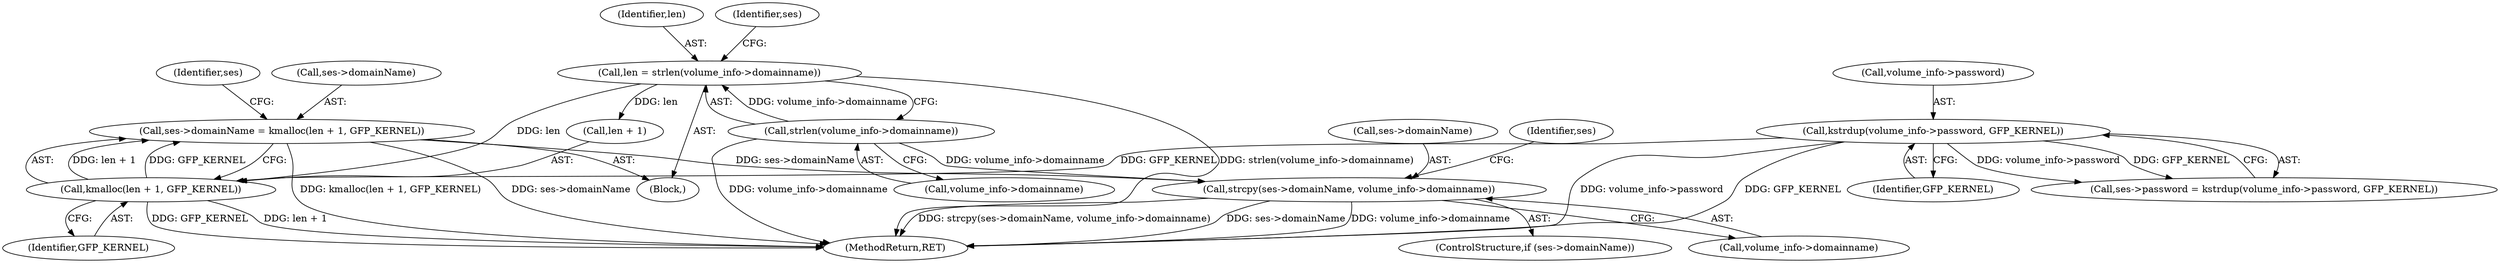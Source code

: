 digraph "0_linux_4ff67b720c02c36e54d55b88c2931879b7db1cd2_0@API" {
"1000315" [label="(Call,strcpy(ses->domainName, volume_info->domainname))"];
"1000302" [label="(Call,ses->domainName = kmalloc(len + 1, GFP_KERNEL))"];
"1000306" [label="(Call,kmalloc(len + 1, GFP_KERNEL))"];
"1000296" [label="(Call,len = strlen(volume_info->domainname))"];
"1000298" [label="(Call,strlen(volume_info->domainname))"];
"1000279" [label="(Call,kstrdup(volume_info->password, GFP_KERNEL))"];
"1000283" [label="(Identifier,GFP_KERNEL)"];
"1000294" [label="(Block,)"];
"1000299" [label="(Call,volume_info->domainname)"];
"1000275" [label="(Call,ses->password = kstrdup(volume_info->password, GFP_KERNEL))"];
"1000280" [label="(Call,volume_info->password)"];
"1000279" [label="(Call,kstrdup(volume_info->password, GFP_KERNEL))"];
"1000313" [label="(Identifier,ses)"];
"1000324" [label="(Identifier,ses)"];
"1000296" [label="(Call,len = strlen(volume_info->domainname))"];
"1000315" [label="(Call,strcpy(ses->domainName, volume_info->domainname))"];
"1000311" [label="(ControlStructure,if (ses->domainName))"];
"1000392" [label="(MethodReturn,RET)"];
"1000302" [label="(Call,ses->domainName = kmalloc(len + 1, GFP_KERNEL))"];
"1000306" [label="(Call,kmalloc(len + 1, GFP_KERNEL))"];
"1000319" [label="(Call,volume_info->domainname)"];
"1000298" [label="(Call,strlen(volume_info->domainname))"];
"1000297" [label="(Identifier,len)"];
"1000303" [label="(Call,ses->domainName)"];
"1000304" [label="(Identifier,ses)"];
"1000307" [label="(Call,len + 1)"];
"1000316" [label="(Call,ses->domainName)"];
"1000310" [label="(Identifier,GFP_KERNEL)"];
"1000315" -> "1000311"  [label="AST: "];
"1000315" -> "1000319"  [label="CFG: "];
"1000316" -> "1000315"  [label="AST: "];
"1000319" -> "1000315"  [label="AST: "];
"1000324" -> "1000315"  [label="CFG: "];
"1000315" -> "1000392"  [label="DDG: strcpy(ses->domainName, volume_info->domainname)"];
"1000315" -> "1000392"  [label="DDG: ses->domainName"];
"1000315" -> "1000392"  [label="DDG: volume_info->domainname"];
"1000302" -> "1000315"  [label="DDG: ses->domainName"];
"1000298" -> "1000315"  [label="DDG: volume_info->domainname"];
"1000302" -> "1000294"  [label="AST: "];
"1000302" -> "1000306"  [label="CFG: "];
"1000303" -> "1000302"  [label="AST: "];
"1000306" -> "1000302"  [label="AST: "];
"1000313" -> "1000302"  [label="CFG: "];
"1000302" -> "1000392"  [label="DDG: ses->domainName"];
"1000302" -> "1000392"  [label="DDG: kmalloc(len + 1, GFP_KERNEL)"];
"1000306" -> "1000302"  [label="DDG: len + 1"];
"1000306" -> "1000302"  [label="DDG: GFP_KERNEL"];
"1000306" -> "1000310"  [label="CFG: "];
"1000307" -> "1000306"  [label="AST: "];
"1000310" -> "1000306"  [label="AST: "];
"1000306" -> "1000392"  [label="DDG: GFP_KERNEL"];
"1000306" -> "1000392"  [label="DDG: len + 1"];
"1000296" -> "1000306"  [label="DDG: len"];
"1000279" -> "1000306"  [label="DDG: GFP_KERNEL"];
"1000296" -> "1000294"  [label="AST: "];
"1000296" -> "1000298"  [label="CFG: "];
"1000297" -> "1000296"  [label="AST: "];
"1000298" -> "1000296"  [label="AST: "];
"1000304" -> "1000296"  [label="CFG: "];
"1000296" -> "1000392"  [label="DDG: strlen(volume_info->domainname)"];
"1000298" -> "1000296"  [label="DDG: volume_info->domainname"];
"1000296" -> "1000307"  [label="DDG: len"];
"1000298" -> "1000299"  [label="CFG: "];
"1000299" -> "1000298"  [label="AST: "];
"1000298" -> "1000392"  [label="DDG: volume_info->domainname"];
"1000279" -> "1000275"  [label="AST: "];
"1000279" -> "1000283"  [label="CFG: "];
"1000280" -> "1000279"  [label="AST: "];
"1000283" -> "1000279"  [label="AST: "];
"1000275" -> "1000279"  [label="CFG: "];
"1000279" -> "1000392"  [label="DDG: volume_info->password"];
"1000279" -> "1000392"  [label="DDG: GFP_KERNEL"];
"1000279" -> "1000275"  [label="DDG: volume_info->password"];
"1000279" -> "1000275"  [label="DDG: GFP_KERNEL"];
}
